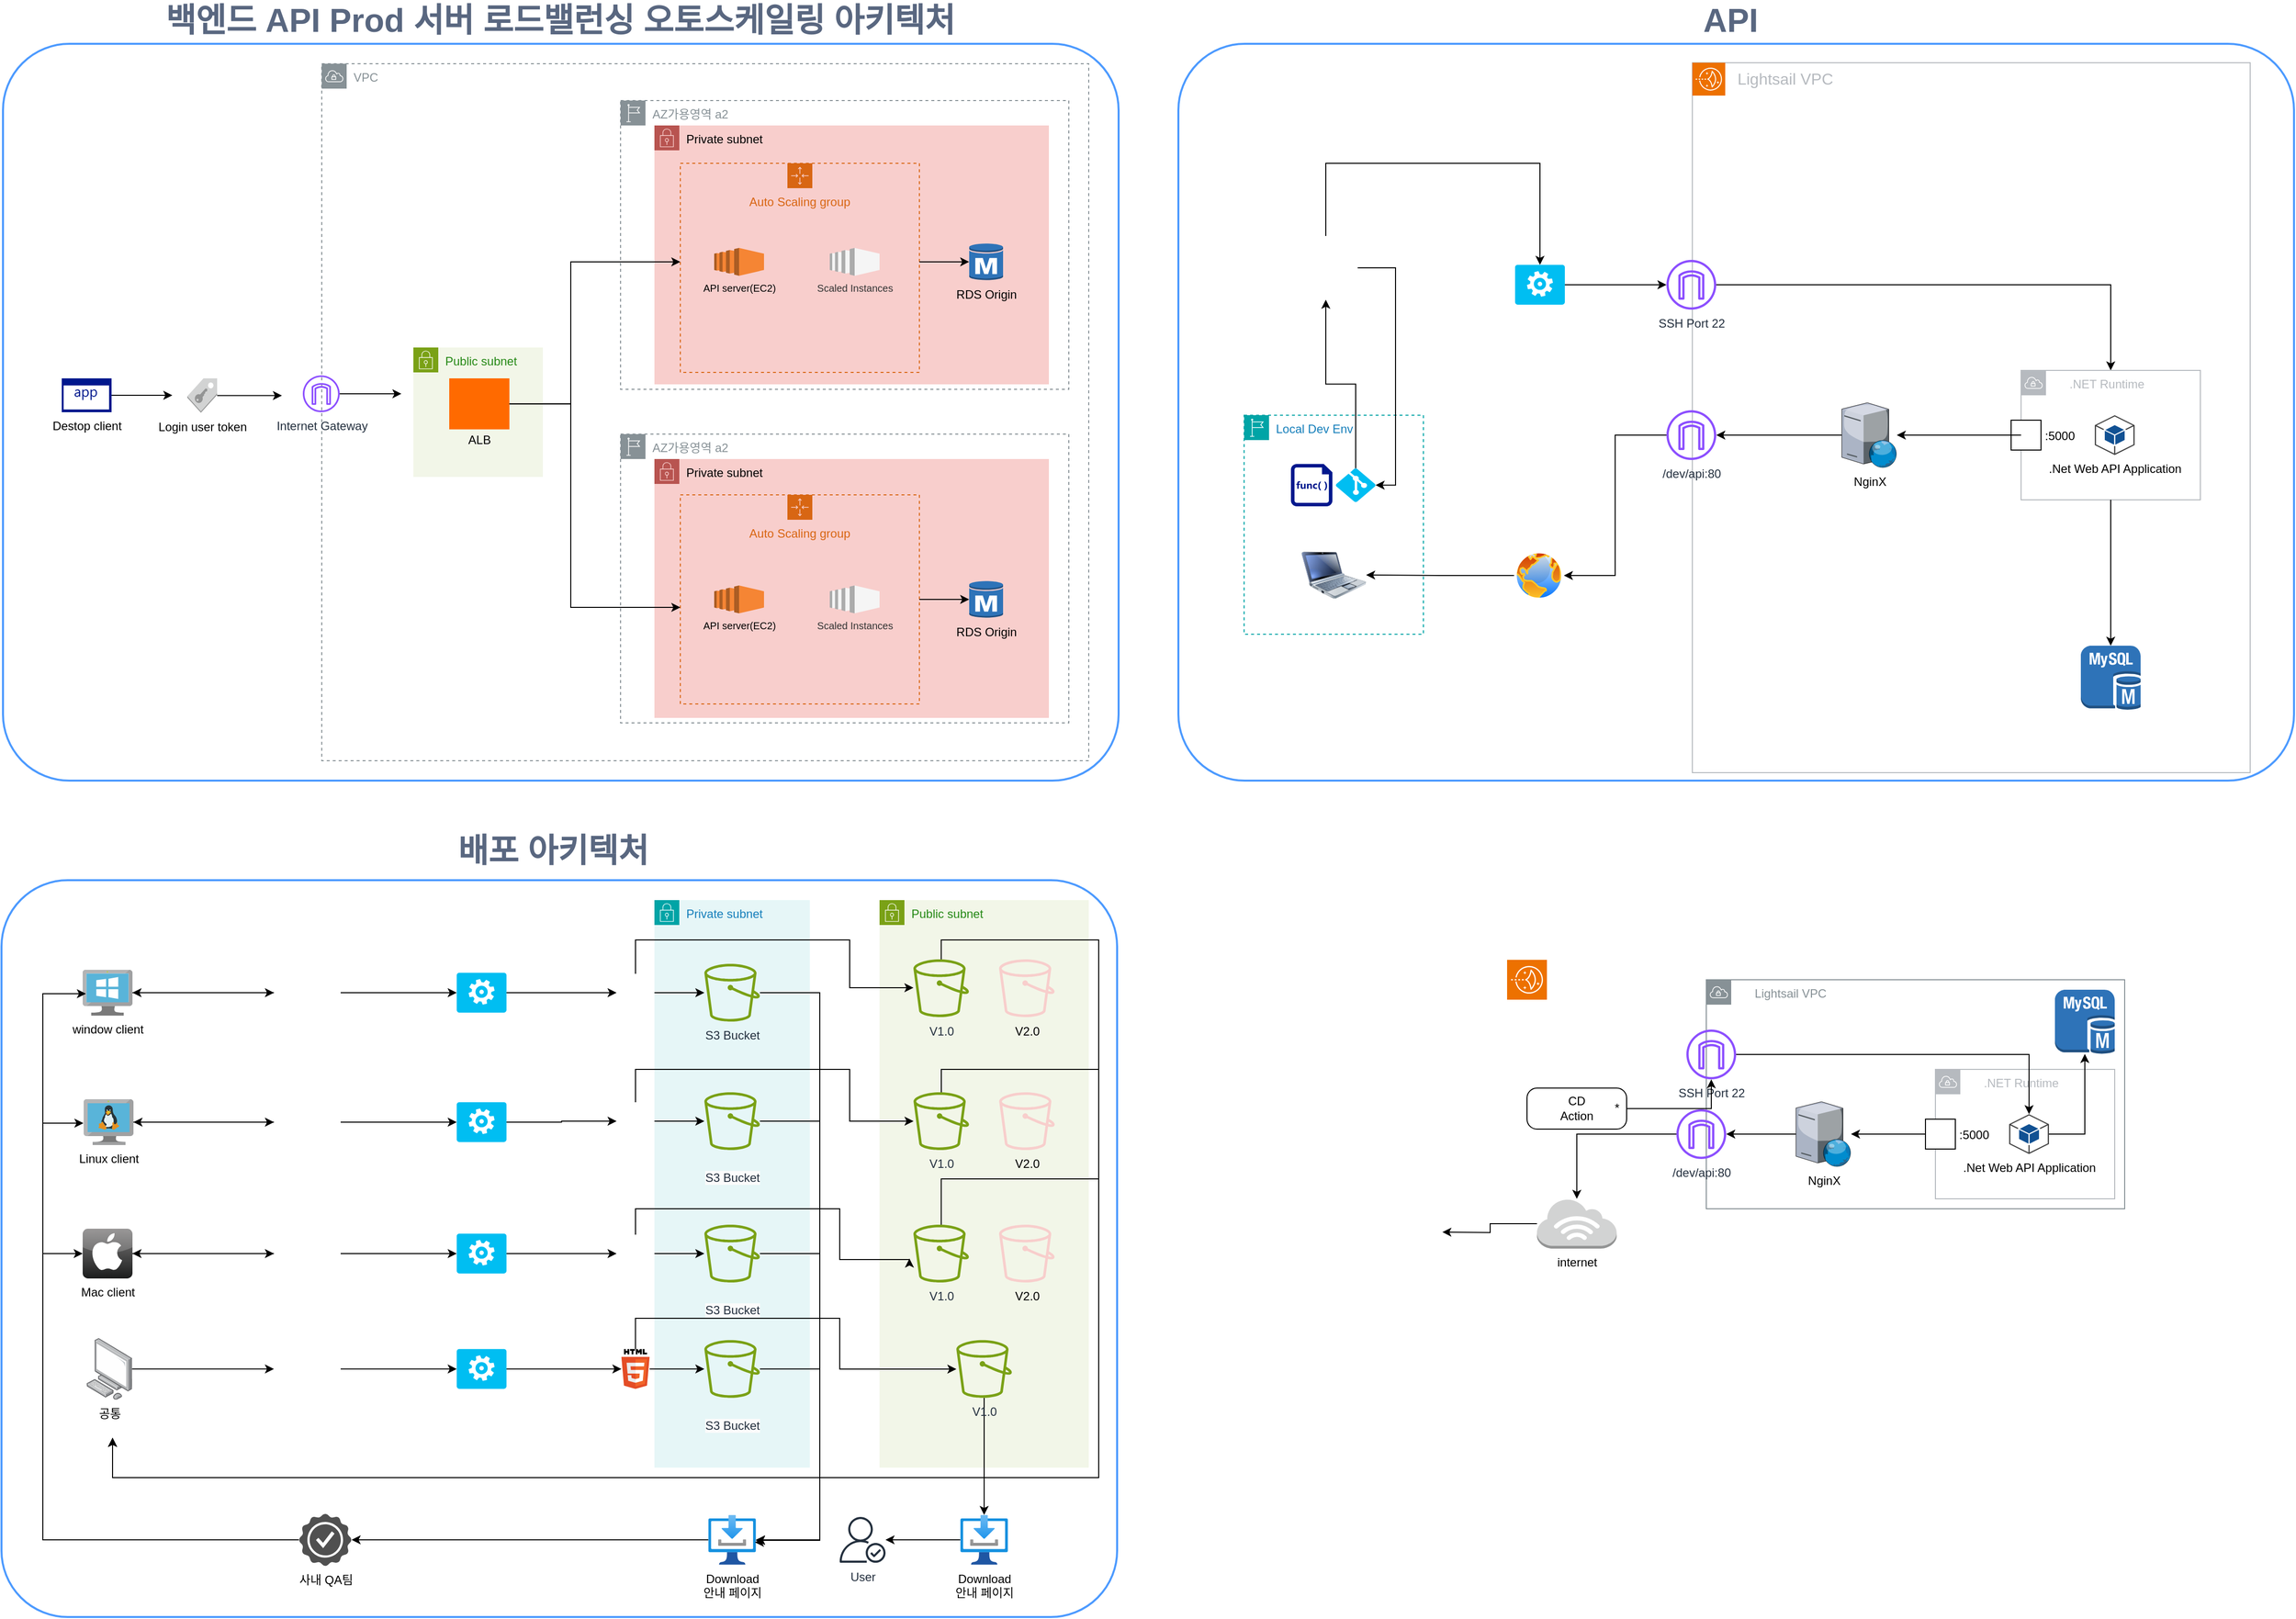 <mxfile version="25.0.3">
  <diagram name="페이지-1" id="1k0-j0dPdx_pitf_sdkS">
    <mxGraphModel dx="1590" dy="968" grid="1" gridSize="10" guides="1" tooltips="1" connect="1" arrows="1" fold="1" page="1" pageScale="1" pageWidth="1169" pageHeight="827" math="0" shadow="0">
      <root>
        <mxCell id="0" />
        <mxCell id="bl2LzJDID7CKvUJ2VzMa-29" style="" parent="0" />
        <mxCell id="xvKqIbw96GqFToLOWjSm-136" value="" style="rounded=1;arcSize=9;align=left;spacingLeft=5;strokeColor=#4C9AFF;html=1;strokeWidth=2;fontSize=12;fillColor=none;movable=0;resizable=0;rotatable=0;deletable=0;editable=0;locked=1;connectable=0;" vertex="1" parent="bl2LzJDID7CKvUJ2VzMa-29">
          <mxGeometry x="1200" y="60" width="1120" height="740" as="geometry" />
        </mxCell>
        <mxCell id="xvKqIbw96GqFToLOWjSm-106" value="&lt;font style=&quot;font-size: 16px;&quot;&gt;&amp;nbsp; &amp;nbsp;Lightsail VPC&lt;/font&gt;" style="sketch=0;outlineConnect=0;gradientColor=none;html=1;whiteSpace=wrap;fontSize=12;fontStyle=0;shape=mxgraph.aws4.group;grIcon=mxgraph.aws4.group_vpc;strokeColor=#B6BABF;fillColor=none;verticalAlign=top;align=left;spacingLeft=30;fontColor=#B6BABF;dashed=0;" vertex="1" parent="bl2LzJDID7CKvUJ2VzMa-29">
          <mxGeometry x="1716" y="79" width="560" height="713" as="geometry" />
        </mxCell>
        <mxCell id="-sPoOlOqM3EWKsqca_SR-43" value="Public subnet" style="points=[[0,0],[0.25,0],[0.5,0],[0.75,0],[1,0],[1,0.25],[1,0.5],[1,0.75],[1,1],[0.75,1],[0.5,1],[0.25,1],[0,1],[0,0.75],[0,0.5],[0,0.25]];outlineConnect=0;gradientColor=none;html=1;whiteSpace=wrap;fontSize=12;fontStyle=0;container=1;pointerEvents=0;collapsible=0;recursiveResize=0;shape=mxgraph.aws4.group;grIcon=mxgraph.aws4.group_security_group;grStroke=0;strokeColor=#7AA116;fillColor=#F2F6E8;verticalAlign=top;align=left;spacingLeft=30;fontColor=#248814;dashed=0;" parent="bl2LzJDID7CKvUJ2VzMa-29" vertex="1">
          <mxGeometry x="900" y="920" width="210" height="570" as="geometry" />
        </mxCell>
        <mxCell id="-sPoOlOqM3EWKsqca_SR-78" style="edgeStyle=orthogonalEdgeStyle;rounded=0;orthogonalLoop=1;jettySize=auto;html=1;" parent="-sPoOlOqM3EWKsqca_SR-43" source="-sPoOlOqM3EWKsqca_SR-50" edge="1">
          <mxGeometry relative="1" as="geometry">
            <mxPoint x="-770" y="540" as="targetPoint" />
            <Array as="points">
              <mxPoint x="62" y="280" />
              <mxPoint x="220" y="280" />
              <mxPoint x="220" y="580" />
              <mxPoint x="-770" y="580" />
            </Array>
          </mxGeometry>
        </mxCell>
        <mxCell id="-sPoOlOqM3EWKsqca_SR-50" value="V1.0" style="sketch=0;outlineConnect=0;fontColor=#232F3E;gradientColor=none;fillColor=#7AA116;strokeColor=none;dashed=0;verticalLabelPosition=bottom;verticalAlign=top;align=center;html=1;fontSize=12;fontStyle=0;aspect=fixed;pointerEvents=1;shape=mxgraph.aws4.bucket;" parent="-sPoOlOqM3EWKsqca_SR-43" vertex="1">
          <mxGeometry x="34" y="326" width="55.77" height="58" as="geometry" />
        </mxCell>
        <mxCell id="-sPoOlOqM3EWKsqca_SR-51" value="V2.0" style="sketch=0;outlineConnect=0;fillColor=#f8cecc;strokeColor=#b85450;dashed=0;verticalLabelPosition=bottom;verticalAlign=top;align=center;html=1;fontSize=12;fontStyle=0;aspect=fixed;pointerEvents=1;shape=mxgraph.aws4.bucket;" parent="-sPoOlOqM3EWKsqca_SR-43" vertex="1">
          <mxGeometry x="120" y="326" width="55.77" height="58" as="geometry" />
        </mxCell>
        <mxCell id="-sPoOlOqM3EWKsqca_SR-30" value="Private subnet&amp;nbsp;" style="points=[[0,0],[0.25,0],[0.5,0],[0.75,0],[1,0],[1,0.25],[1,0.5],[1,0.75],[1,1],[0.75,1],[0.5,1],[0.25,1],[0,1],[0,0.75],[0,0.5],[0,0.25]];outlineConnect=0;gradientColor=none;html=1;whiteSpace=wrap;fontSize=12;fontStyle=0;container=1;pointerEvents=0;collapsible=0;recursiveResize=0;shape=mxgraph.aws4.group;grIcon=mxgraph.aws4.group_security_group;grStroke=0;strokeColor=#00A4A6;fillColor=#E6F6F7;verticalAlign=top;align=left;spacingLeft=30;fontColor=#147EBA;dashed=0;" parent="bl2LzJDID7CKvUJ2VzMa-29" vertex="1">
          <mxGeometry x="674" y="920" width="156" height="570" as="geometry" />
        </mxCell>
        <mxCell id="-sPoOlOqM3EWKsqca_SR-31" value="S3 Bucket" style="sketch=0;outlineConnect=0;fontColor=#232F3E;gradientColor=none;fillColor=#7AA116;strokeColor=none;dashed=0;verticalLabelPosition=bottom;verticalAlign=top;align=center;html=1;fontSize=12;fontStyle=0;aspect=fixed;pointerEvents=1;shape=mxgraph.aws4.bucket;" parent="-sPoOlOqM3EWKsqca_SR-30" vertex="1">
          <mxGeometry x="50.12" y="64" width="55.77" height="58" as="geometry" />
        </mxCell>
        <mxCell id="-sPoOlOqM3EWKsqca_SR-32" value="&#xa;&lt;span style=&quot;color: rgb(35, 47, 62); font-family: Helvetica; font-size: 12px; font-style: normal; font-variant-ligatures: normal; font-variant-caps: normal; font-weight: 400; letter-spacing: normal; orphans: 2; text-align: center; text-indent: 0px; text-transform: none; widows: 2; word-spacing: 0px; -webkit-text-stroke-width: 0px; white-space: nowrap; background-color: rgb(251, 251, 251); text-decoration-thickness: initial; text-decoration-style: initial; text-decoration-color: initial; display: inline !important; float: none;&quot;&gt;S3 Bucket&lt;/span&gt;&#xa;&#xa;" style="sketch=0;outlineConnect=0;fontColor=#232F3E;gradientColor=none;fillColor=#7AA116;strokeColor=none;dashed=0;verticalLabelPosition=bottom;verticalAlign=top;align=center;html=1;fontSize=12;fontStyle=0;aspect=fixed;pointerEvents=1;shape=mxgraph.aws4.bucket;" parent="-sPoOlOqM3EWKsqca_SR-30" vertex="1">
          <mxGeometry x="50.12" y="193" width="55.77" height="58" as="geometry" />
        </mxCell>
        <mxCell id="-sPoOlOqM3EWKsqca_SR-33" value="&#xa;&lt;span style=&quot;color: rgb(35, 47, 62); font-family: Helvetica; font-size: 12px; font-style: normal; font-variant-ligatures: normal; font-variant-caps: normal; font-weight: 400; letter-spacing: normal; orphans: 2; text-align: center; text-indent: 0px; text-transform: none; widows: 2; word-spacing: 0px; -webkit-text-stroke-width: 0px; white-space: nowrap; background-color: rgb(251, 251, 251); text-decoration-thickness: initial; text-decoration-style: initial; text-decoration-color: initial; display: inline !important; float: none;&quot;&gt;S3 Bucket&lt;/span&gt;&#xa;&#xa;" style="sketch=0;outlineConnect=0;fontColor=#232F3E;gradientColor=none;fillColor=#7AA116;strokeColor=none;dashed=0;verticalLabelPosition=bottom;verticalAlign=top;align=center;html=1;fontSize=12;fontStyle=0;aspect=fixed;pointerEvents=1;shape=mxgraph.aws4.bucket;" parent="-sPoOlOqM3EWKsqca_SR-30" vertex="1">
          <mxGeometry x="50.12" y="326" width="55.77" height="58" as="geometry" />
        </mxCell>
        <mxCell id="bl2LzJDID7CKvUJ2VzMa-30" value="" style="rounded=1;arcSize=9;align=left;spacingLeft=5;strokeColor=#4C9AFF;html=1;strokeWidth=2;fontSize=12;fillColor=none;movable=1;resizable=1;rotatable=1;deletable=1;editable=1;locked=0;connectable=1;" parent="bl2LzJDID7CKvUJ2VzMa-29" vertex="1">
          <mxGeometry x="20" y="60" width="1120" height="740" as="geometry" />
        </mxCell>
        <mxCell id="bl2LzJDID7CKvUJ2VzMa-31" value="&lt;font style=&quot;font-size: 33px;&quot;&gt;백엔드 API&amp;nbsp;Prod&amp;nbsp;서버 로드밸런싱 오토스케일링 아키텍처&lt;/font&gt;" style="fillColor=none;strokeColor=none;html=1;fontSize=12;fontStyle=0;align=center;fontColor=#596780;fontStyle=1;fontSize=11" parent="bl2LzJDID7CKvUJ2VzMa-29" vertex="1">
          <mxGeometry x="47" y="26" width="1063" height="20" as="geometry" />
        </mxCell>
        <mxCell id="bl2LzJDID7CKvUJ2VzMa-32" value="AZ가용영역 a2" style="sketch=0;outlineConnect=0;gradientColor=none;html=1;whiteSpace=wrap;fontSize=12;fontStyle=0;shape=mxgraph.aws4.group;grIcon=mxgraph.aws4.group_region;strokeColor=#879196;fillColor=none;verticalAlign=top;align=left;spacingLeft=30;fontColor=#879196;dashed=1;noLabel=0;" parent="bl2LzJDID7CKvUJ2VzMa-29" vertex="1">
          <mxGeometry x="640" y="117" width="450" height="290" as="geometry" />
        </mxCell>
        <mxCell id="bl2LzJDID7CKvUJ2VzMa-33" value="Private subnet" style="points=[[0,0],[0.25,0],[0.5,0],[0.75,0],[1,0],[1,0.25],[1,0.5],[1,0.75],[1,1],[0.75,1],[0.5,1],[0.25,1],[0,1],[0,0.75],[0,0.5],[0,0.25]];outlineConnect=0;html=1;whiteSpace=wrap;fontSize=12;fontStyle=0;container=1;pointerEvents=0;collapsible=0;recursiveResize=0;shape=mxgraph.aws4.group;grIcon=mxgraph.aws4.group_security_group;grStroke=0;strokeColor=#b85450;fillColor=#f8cecc;verticalAlign=top;align=left;spacingLeft=30;dashed=0;" parent="bl2LzJDID7CKvUJ2VzMa-29" vertex="1">
          <mxGeometry x="674" y="142" width="396" height="260" as="geometry" />
        </mxCell>
        <mxCell id="bl2LzJDID7CKvUJ2VzMa-34" value="Auto Scaling group" style="points=[[0,0],[0.25,0],[0.5,0],[0.75,0],[1,0],[1,0.25],[1,0.5],[1,0.75],[1,1],[0.75,1],[0.5,1],[0.25,1],[0,1],[0,0.75],[0,0.5],[0,0.25]];outlineConnect=0;gradientColor=none;html=1;whiteSpace=wrap;fontSize=12;fontStyle=0;container=1;pointerEvents=0;collapsible=0;recursiveResize=0;shape=mxgraph.aws4.groupCenter;grIcon=mxgraph.aws4.group_auto_scaling_group;grStroke=1;strokeColor=#D86613;fillColor=none;verticalAlign=top;align=center;fontColor=#D86613;dashed=1;spacingTop=25;movable=1;resizable=1;rotatable=1;deletable=1;editable=1;locked=0;connectable=1;" parent="bl2LzJDID7CKvUJ2VzMa-29" vertex="1">
          <mxGeometry x="700" y="180" width="240" height="210" as="geometry" />
        </mxCell>
        <mxCell id="bl2LzJDID7CKvUJ2VzMa-35" value="AZ가용영역 a2" style="sketch=0;outlineConnect=0;gradientColor=none;html=1;whiteSpace=wrap;fontSize=12;fontStyle=0;shape=mxgraph.aws4.group;grIcon=mxgraph.aws4.group_region;strokeColor=#879196;fillColor=none;verticalAlign=top;align=left;spacingLeft=30;fontColor=#879196;dashed=1;noLabel=0;" parent="bl2LzJDID7CKvUJ2VzMa-29" vertex="1">
          <mxGeometry x="640" y="452" width="450" height="290" as="geometry" />
        </mxCell>
        <mxCell id="bl2LzJDID7CKvUJ2VzMa-36" value="Private subnet" style="points=[[0,0],[0.25,0],[0.5,0],[0.75,0],[1,0],[1,0.25],[1,0.5],[1,0.75],[1,1],[0.75,1],[0.5,1],[0.25,1],[0,1],[0,0.75],[0,0.5],[0,0.25]];outlineConnect=0;html=1;whiteSpace=wrap;fontSize=12;fontStyle=0;container=1;pointerEvents=0;collapsible=0;recursiveResize=0;shape=mxgraph.aws4.group;grIcon=mxgraph.aws4.group_security_group;grStroke=0;strokeColor=#b85450;fillColor=#f8cecc;verticalAlign=top;align=left;spacingLeft=30;dashed=0;" parent="bl2LzJDID7CKvUJ2VzMa-29" vertex="1">
          <mxGeometry x="674" y="477" width="396" height="260" as="geometry" />
        </mxCell>
        <mxCell id="bl2LzJDID7CKvUJ2VzMa-37" value="Auto Scaling group" style="points=[[0,0],[0.25,0],[0.5,0],[0.75,0],[1,0],[1,0.25],[1,0.5],[1,0.75],[1,1],[0.75,1],[0.5,1],[0.25,1],[0,1],[0,0.75],[0,0.5],[0,0.25]];outlineConnect=0;gradientColor=none;html=1;whiteSpace=wrap;fontSize=12;fontStyle=0;container=1;pointerEvents=0;collapsible=0;recursiveResize=0;shape=mxgraph.aws4.groupCenter;grIcon=mxgraph.aws4.group_auto_scaling_group;grStroke=1;strokeColor=#D86613;fillColor=none;verticalAlign=top;align=center;fontColor=#D86613;dashed=1;spacingTop=25;movable=1;resizable=1;rotatable=1;deletable=1;editable=1;locked=0;connectable=1;" parent="bl2LzJDID7CKvUJ2VzMa-29" vertex="1">
          <mxGeometry x="700" y="513" width="240" height="210" as="geometry" />
        </mxCell>
        <mxCell id="bl2LzJDID7CKvUJ2VzMa-38" value="VPC" style="sketch=0;outlineConnect=0;gradientColor=none;html=1;whiteSpace=wrap;fontSize=12;fontStyle=0;shape=mxgraph.aws4.group;grIcon=mxgraph.aws4.group_vpc;strokeColor=#879196;fillColor=none;verticalAlign=top;align=left;spacingLeft=30;fontColor=#879196;dashed=1;movable=1;resizable=1;rotatable=1;deletable=1;editable=1;locked=0;connectable=1;" parent="bl2LzJDID7CKvUJ2VzMa-29" vertex="1">
          <mxGeometry x="340" y="80" width="770" height="700" as="geometry" />
        </mxCell>
        <mxCell id="bl2LzJDID7CKvUJ2VzMa-39" value="Public subnet" style="points=[[0,0],[0.25,0],[0.5,0],[0.75,0],[1,0],[1,0.25],[1,0.5],[1,0.75],[1,1],[0.75,1],[0.5,1],[0.25,1],[0,1],[0,0.75],[0,0.5],[0,0.25]];outlineConnect=0;gradientColor=none;html=1;whiteSpace=wrap;fontSize=12;fontStyle=0;container=1;pointerEvents=0;collapsible=0;recursiveResize=0;shape=mxgraph.aws4.group;grIcon=mxgraph.aws4.group_security_group;grStroke=0;strokeColor=#7AA116;fillColor=#F2F6E8;verticalAlign=top;align=left;spacingLeft=30;fontColor=#248814;dashed=0;" parent="bl2LzJDID7CKvUJ2VzMa-29" vertex="1">
          <mxGeometry x="432" y="365" width="130" height="130" as="geometry" />
        </mxCell>
        <mxCell id="-sPoOlOqM3EWKsqca_SR-1" value="" style="rounded=1;arcSize=9;align=left;spacingLeft=5;strokeColor=#4C9AFF;html=1;strokeWidth=2;fontSize=12;fillColor=none;movable=0;resizable=0;rotatable=0;deletable=0;editable=0;locked=1;connectable=0;" parent="bl2LzJDID7CKvUJ2VzMa-29" vertex="1">
          <mxGeometry x="18.5" y="900" width="1120" height="740" as="geometry" />
        </mxCell>
        <mxCell id="-sPoOlOqM3EWKsqca_SR-2" value="&lt;span style=&quot;font-size: 33px;&quot;&gt;배포 아키텍처&lt;/span&gt;" style="fillColor=none;strokeColor=none;html=1;fontSize=12;fontStyle=0;align=center;fontColor=#596780;fontStyle=1;fontSize=11" parent="bl2LzJDID7CKvUJ2VzMa-29" vertex="1">
          <mxGeometry x="40" y="860" width="1063" height="20" as="geometry" />
        </mxCell>
        <mxCell id="-sPoOlOqM3EWKsqca_SR-15" style="edgeStyle=orthogonalEdgeStyle;rounded=0;orthogonalLoop=1;jettySize=auto;html=1;" parent="bl2LzJDID7CKvUJ2VzMa-29" source="-sPoOlOqM3EWKsqca_SR-3" target="-sPoOlOqM3EWKsqca_SR-7" edge="1">
          <mxGeometry relative="1" as="geometry" />
        </mxCell>
        <mxCell id="-sPoOlOqM3EWKsqca_SR-3" value="window client" style="image;sketch=0;aspect=fixed;html=1;points=[];align=center;fontSize=12;image=img/lib/mscae/VirtualMachineWindows.svg;" parent="bl2LzJDID7CKvUJ2VzMa-29" vertex="1">
          <mxGeometry x="100" y="990" width="50" height="46" as="geometry" />
        </mxCell>
        <mxCell id="-sPoOlOqM3EWKsqca_SR-18" style="edgeStyle=orthogonalEdgeStyle;rounded=0;orthogonalLoop=1;jettySize=auto;html=1;" parent="bl2LzJDID7CKvUJ2VzMa-29" source="-sPoOlOqM3EWKsqca_SR-4" target="-sPoOlOqM3EWKsqca_SR-8" edge="1">
          <mxGeometry relative="1" as="geometry" />
        </mxCell>
        <mxCell id="-sPoOlOqM3EWKsqca_SR-4" value="Linux client" style="image;sketch=0;aspect=fixed;html=1;points=[];align=center;fontSize=12;image=img/lib/mscae/VM_Linux.svg;" parent="bl2LzJDID7CKvUJ2VzMa-29" vertex="1">
          <mxGeometry x="101" y="1120" width="50" height="46" as="geometry" />
        </mxCell>
        <mxCell id="-sPoOlOqM3EWKsqca_SR-21" style="edgeStyle=orthogonalEdgeStyle;rounded=0;orthogonalLoop=1;jettySize=auto;html=1;" parent="bl2LzJDID7CKvUJ2VzMa-29" source="-sPoOlOqM3EWKsqca_SR-5" target="-sPoOlOqM3EWKsqca_SR-9" edge="1">
          <mxGeometry relative="1" as="geometry" />
        </mxCell>
        <mxCell id="-sPoOlOqM3EWKsqca_SR-5" value="Mac client" style="dashed=0;outlineConnect=0;html=1;align=center;labelPosition=center;verticalLabelPosition=bottom;verticalAlign=top;shape=mxgraph.webicons.apple;fillColor=#807E7E;gradientColor=#1B1C1C" parent="bl2LzJDID7CKvUJ2VzMa-29" vertex="1">
          <mxGeometry x="100" y="1250" width="50" height="50" as="geometry" />
        </mxCell>
        <mxCell id="-sPoOlOqM3EWKsqca_SR-16" style="edgeStyle=orthogonalEdgeStyle;rounded=0;orthogonalLoop=1;jettySize=auto;html=1;" parent="bl2LzJDID7CKvUJ2VzMa-29" source="-sPoOlOqM3EWKsqca_SR-7" edge="1">
          <mxGeometry relative="1" as="geometry">
            <mxPoint x="150" y="1013" as="targetPoint" />
          </mxGeometry>
        </mxCell>
        <mxCell id="-sPoOlOqM3EWKsqca_SR-7" value="" style="shape=image;html=1;verticalAlign=top;verticalLabelPosition=bottom;labelBackgroundColor=#ffffff;imageAspect=0;aspect=fixed;image=https://cdn4.iconfinder.com/data/icons/ionicons/512/icon-social-github-128.png" parent="bl2LzJDID7CKvUJ2VzMa-29" vertex="1">
          <mxGeometry x="292" y="979.5" width="67" height="67" as="geometry" />
        </mxCell>
        <mxCell id="-sPoOlOqM3EWKsqca_SR-20" style="edgeStyle=orthogonalEdgeStyle;rounded=0;orthogonalLoop=1;jettySize=auto;html=1;" parent="bl2LzJDID7CKvUJ2VzMa-29" source="-sPoOlOqM3EWKsqca_SR-8" target="-sPoOlOqM3EWKsqca_SR-4" edge="1">
          <mxGeometry relative="1" as="geometry" />
        </mxCell>
        <mxCell id="-sPoOlOqM3EWKsqca_SR-8" value="" style="shape=image;html=1;verticalAlign=top;verticalLabelPosition=bottom;labelBackgroundColor=#ffffff;imageAspect=0;aspect=fixed;image=https://cdn4.iconfinder.com/data/icons/ionicons/512/icon-social-github-128.png" parent="bl2LzJDID7CKvUJ2VzMa-29" vertex="1">
          <mxGeometry x="292" y="1109.5" width="67" height="67" as="geometry" />
        </mxCell>
        <mxCell id="-sPoOlOqM3EWKsqca_SR-22" style="edgeStyle=orthogonalEdgeStyle;rounded=0;orthogonalLoop=1;jettySize=auto;html=1;" parent="bl2LzJDID7CKvUJ2VzMa-29" source="-sPoOlOqM3EWKsqca_SR-9" target="-sPoOlOqM3EWKsqca_SR-5" edge="1">
          <mxGeometry relative="1" as="geometry" />
        </mxCell>
        <mxCell id="-sPoOlOqM3EWKsqca_SR-9" value="" style="shape=image;html=1;verticalAlign=top;verticalLabelPosition=bottom;labelBackgroundColor=#ffffff;imageAspect=0;aspect=fixed;image=https://cdn4.iconfinder.com/data/icons/ionicons/512/icon-social-github-128.png" parent="bl2LzJDID7CKvUJ2VzMa-29" vertex="1">
          <mxGeometry x="292" y="1241.5" width="67" height="67" as="geometry" />
        </mxCell>
        <mxCell id="-sPoOlOqM3EWKsqca_SR-34" style="edgeStyle=orthogonalEdgeStyle;rounded=0;orthogonalLoop=1;jettySize=auto;html=1;" parent="bl2LzJDID7CKvUJ2VzMa-29" source="-sPoOlOqM3EWKsqca_SR-37" target="-sPoOlOqM3EWKsqca_SR-31" edge="1">
          <mxGeometry relative="1" as="geometry" />
        </mxCell>
        <mxCell id="-sPoOlOqM3EWKsqca_SR-24" value="" style="verticalLabelPosition=bottom;html=1;verticalAlign=top;align=center;strokeColor=none;fillColor=#00BEF2;shape=mxgraph.azure.worker_role;" parent="bl2LzJDID7CKvUJ2VzMa-29" vertex="1">
          <mxGeometry x="475.5" y="993" width="50" height="40" as="geometry" />
        </mxCell>
        <mxCell id="-sPoOlOqM3EWKsqca_SR-25" style="edgeStyle=orthogonalEdgeStyle;rounded=0;orthogonalLoop=1;jettySize=auto;html=1;entryX=0;entryY=0.5;entryDx=0;entryDy=0;entryPerimeter=0;" parent="bl2LzJDID7CKvUJ2VzMa-29" source="-sPoOlOqM3EWKsqca_SR-7" target="-sPoOlOqM3EWKsqca_SR-24" edge="1">
          <mxGeometry relative="1" as="geometry" />
        </mxCell>
        <mxCell id="-sPoOlOqM3EWKsqca_SR-35" style="edgeStyle=orthogonalEdgeStyle;rounded=0;orthogonalLoop=1;jettySize=auto;html=1;" parent="bl2LzJDID7CKvUJ2VzMa-29" source="-sPoOlOqM3EWKsqca_SR-39" target="-sPoOlOqM3EWKsqca_SR-32" edge="1">
          <mxGeometry relative="1" as="geometry" />
        </mxCell>
        <mxCell id="-sPoOlOqM3EWKsqca_SR-26" value="" style="verticalLabelPosition=bottom;html=1;verticalAlign=top;align=center;strokeColor=none;fillColor=#00BEF2;shape=mxgraph.azure.worker_role;" parent="bl2LzJDID7CKvUJ2VzMa-29" vertex="1">
          <mxGeometry x="475.5" y="1123" width="50" height="40" as="geometry" />
        </mxCell>
        <mxCell id="-sPoOlOqM3EWKsqca_SR-36" style="edgeStyle=orthogonalEdgeStyle;rounded=0;orthogonalLoop=1;jettySize=auto;html=1;" parent="bl2LzJDID7CKvUJ2VzMa-29" source="-sPoOlOqM3EWKsqca_SR-41" target="-sPoOlOqM3EWKsqca_SR-33" edge="1">
          <mxGeometry relative="1" as="geometry" />
        </mxCell>
        <mxCell id="-sPoOlOqM3EWKsqca_SR-27" value="" style="verticalLabelPosition=bottom;html=1;verticalAlign=top;align=center;strokeColor=none;fillColor=#00BEF2;shape=mxgraph.azure.worker_role;" parent="bl2LzJDID7CKvUJ2VzMa-29" vertex="1">
          <mxGeometry x="475.5" y="1255" width="50" height="40" as="geometry" />
        </mxCell>
        <mxCell id="-sPoOlOqM3EWKsqca_SR-28" style="edgeStyle=orthogonalEdgeStyle;rounded=0;orthogonalLoop=1;jettySize=auto;html=1;entryX=0;entryY=0.5;entryDx=0;entryDy=0;entryPerimeter=0;" parent="bl2LzJDID7CKvUJ2VzMa-29" source="-sPoOlOqM3EWKsqca_SR-8" target="-sPoOlOqM3EWKsqca_SR-26" edge="1">
          <mxGeometry relative="1" as="geometry" />
        </mxCell>
        <mxCell id="-sPoOlOqM3EWKsqca_SR-29" style="edgeStyle=orthogonalEdgeStyle;rounded=0;orthogonalLoop=1;jettySize=auto;html=1;entryX=0;entryY=0.5;entryDx=0;entryDy=0;entryPerimeter=0;" parent="bl2LzJDID7CKvUJ2VzMa-29" source="-sPoOlOqM3EWKsqca_SR-9" target="-sPoOlOqM3EWKsqca_SR-27" edge="1">
          <mxGeometry relative="1" as="geometry" />
        </mxCell>
        <mxCell id="-sPoOlOqM3EWKsqca_SR-38" value="" style="edgeStyle=orthogonalEdgeStyle;rounded=0;orthogonalLoop=1;jettySize=auto;html=1;" parent="bl2LzJDID7CKvUJ2VzMa-29" source="-sPoOlOqM3EWKsqca_SR-24" target="-sPoOlOqM3EWKsqca_SR-37" edge="1">
          <mxGeometry relative="1" as="geometry">
            <mxPoint x="585" y="1013" as="sourcePoint" />
            <mxPoint x="724" y="1013" as="targetPoint" />
          </mxGeometry>
        </mxCell>
        <mxCell id="-sPoOlOqM3EWKsqca_SR-52" style="edgeStyle=orthogonalEdgeStyle;rounded=0;orthogonalLoop=1;jettySize=auto;html=1;" parent="bl2LzJDID7CKvUJ2VzMa-29" source="-sPoOlOqM3EWKsqca_SR-37" target="-sPoOlOqM3EWKsqca_SR-46" edge="1">
          <mxGeometry relative="1" as="geometry">
            <Array as="points">
              <mxPoint x="655" y="960" />
              <mxPoint x="870" y="960" />
              <mxPoint x="870" y="1008" />
            </Array>
          </mxGeometry>
        </mxCell>
        <mxCell id="-sPoOlOqM3EWKsqca_SR-37" value="" style="shape=image;html=1;verticalAlign=top;verticalLabelPosition=bottom;labelBackgroundColor=#ffffff;imageAspect=0;aspect=fixed;image=https://cdn0.iconfinder.com/data/icons/evericons-24px-vol-1/24/folder-zip-128.png" parent="bl2LzJDID7CKvUJ2VzMa-29" vertex="1">
          <mxGeometry x="636" y="994" width="38" height="38" as="geometry" />
        </mxCell>
        <mxCell id="-sPoOlOqM3EWKsqca_SR-40" value="" style="edgeStyle=orthogonalEdgeStyle;rounded=0;orthogonalLoop=1;jettySize=auto;html=1;" parent="bl2LzJDID7CKvUJ2VzMa-29" source="-sPoOlOqM3EWKsqca_SR-26" target="-sPoOlOqM3EWKsqca_SR-39" edge="1">
          <mxGeometry relative="1" as="geometry">
            <mxPoint x="585" y="1143" as="sourcePoint" />
            <mxPoint x="724" y="1143" as="targetPoint" />
          </mxGeometry>
        </mxCell>
        <mxCell id="-sPoOlOqM3EWKsqca_SR-53" style="edgeStyle=orthogonalEdgeStyle;rounded=0;orthogonalLoop=1;jettySize=auto;html=1;" parent="bl2LzJDID7CKvUJ2VzMa-29" source="-sPoOlOqM3EWKsqca_SR-39" target="-sPoOlOqM3EWKsqca_SR-48" edge="1">
          <mxGeometry relative="1" as="geometry">
            <Array as="points">
              <mxPoint x="655" y="1090" />
              <mxPoint x="870" y="1090" />
              <mxPoint x="870" y="1142" />
            </Array>
          </mxGeometry>
        </mxCell>
        <mxCell id="-sPoOlOqM3EWKsqca_SR-39" value="" style="shape=image;html=1;verticalAlign=top;verticalLabelPosition=bottom;labelBackgroundColor=#ffffff;imageAspect=0;aspect=fixed;image=https://cdn0.iconfinder.com/data/icons/evericons-24px-vol-1/24/folder-zip-128.png" parent="bl2LzJDID7CKvUJ2VzMa-29" vertex="1">
          <mxGeometry x="636" y="1123" width="38" height="38" as="geometry" />
        </mxCell>
        <mxCell id="-sPoOlOqM3EWKsqca_SR-42" value="" style="edgeStyle=orthogonalEdgeStyle;rounded=0;orthogonalLoop=1;jettySize=auto;html=1;" parent="bl2LzJDID7CKvUJ2VzMa-29" source="-sPoOlOqM3EWKsqca_SR-27" target="-sPoOlOqM3EWKsqca_SR-41" edge="1">
          <mxGeometry relative="1" as="geometry">
            <mxPoint x="585" y="1275" as="sourcePoint" />
            <mxPoint x="724" y="1275" as="targetPoint" />
          </mxGeometry>
        </mxCell>
        <mxCell id="-sPoOlOqM3EWKsqca_SR-54" value="" style="edgeStyle=orthogonalEdgeStyle;rounded=0;orthogonalLoop=1;jettySize=auto;html=1;" parent="bl2LzJDID7CKvUJ2VzMa-29" source="-sPoOlOqM3EWKsqca_SR-41" edge="1">
          <mxGeometry relative="1" as="geometry">
            <mxPoint x="930" y="1280" as="targetPoint" />
            <Array as="points">
              <mxPoint x="655" y="1230" />
              <mxPoint x="860" y="1230" />
              <mxPoint x="860" y="1281" />
              <mxPoint x="930" y="1281" />
            </Array>
          </mxGeometry>
        </mxCell>
        <mxCell id="-sPoOlOqM3EWKsqca_SR-41" value="" style="shape=image;html=1;verticalAlign=top;verticalLabelPosition=bottom;labelBackgroundColor=#ffffff;imageAspect=0;aspect=fixed;image=https://cdn0.iconfinder.com/data/icons/evericons-24px-vol-1/24/folder-zip-128.png" parent="bl2LzJDID7CKvUJ2VzMa-29" vertex="1">
          <mxGeometry x="636" y="1256" width="38" height="38" as="geometry" />
        </mxCell>
        <mxCell id="-sPoOlOqM3EWKsqca_SR-76" style="edgeStyle=orthogonalEdgeStyle;rounded=0;orthogonalLoop=1;jettySize=auto;html=1;" parent="bl2LzJDID7CKvUJ2VzMa-29" source="-sPoOlOqM3EWKsqca_SR-46" edge="1">
          <mxGeometry relative="1" as="geometry">
            <mxPoint x="130" y="1460" as="targetPoint" />
            <Array as="points">
              <mxPoint x="962" y="960" />
              <mxPoint x="1120" y="960" />
              <mxPoint x="1120" y="1500" />
              <mxPoint x="130" y="1500" />
            </Array>
          </mxGeometry>
        </mxCell>
        <mxCell id="-sPoOlOqM3EWKsqca_SR-46" value="V1.0" style="sketch=0;outlineConnect=0;fontColor=#232F3E;gradientColor=none;fillColor=#7AA116;strokeColor=none;dashed=0;verticalLabelPosition=bottom;verticalAlign=top;align=center;html=1;fontSize=12;fontStyle=0;aspect=fixed;pointerEvents=1;shape=mxgraph.aws4.bucket;" parent="bl2LzJDID7CKvUJ2VzMa-29" vertex="1">
          <mxGeometry x="934" y="979.5" width="55.77" height="58" as="geometry" />
        </mxCell>
        <mxCell id="-sPoOlOqM3EWKsqca_SR-47" value="V2.0" style="sketch=0;outlineConnect=0;fillColor=#f8cecc;strokeColor=#b85450;dashed=0;verticalLabelPosition=bottom;verticalAlign=top;align=center;html=1;fontSize=12;fontStyle=0;aspect=fixed;pointerEvents=1;shape=mxgraph.aws4.bucket;" parent="bl2LzJDID7CKvUJ2VzMa-29" vertex="1">
          <mxGeometry x="1020" y="979.5" width="55.77" height="58" as="geometry" />
        </mxCell>
        <mxCell id="-sPoOlOqM3EWKsqca_SR-77" style="edgeStyle=orthogonalEdgeStyle;rounded=0;orthogonalLoop=1;jettySize=auto;html=1;" parent="bl2LzJDID7CKvUJ2VzMa-29" source="-sPoOlOqM3EWKsqca_SR-48" edge="1">
          <mxGeometry relative="1" as="geometry">
            <mxPoint x="130" y="1460" as="targetPoint" />
            <Array as="points">
              <mxPoint x="962" y="1090" />
              <mxPoint x="1120" y="1090" />
              <mxPoint x="1120" y="1500" />
              <mxPoint x="130" y="1500" />
            </Array>
          </mxGeometry>
        </mxCell>
        <mxCell id="-sPoOlOqM3EWKsqca_SR-48" value="V1.0" style="sketch=0;outlineConnect=0;fontColor=#232F3E;gradientColor=none;fillColor=#7AA116;strokeColor=none;dashed=0;verticalLabelPosition=bottom;verticalAlign=top;align=center;html=1;fontSize=12;fontStyle=0;aspect=fixed;pointerEvents=1;shape=mxgraph.aws4.bucket;" parent="bl2LzJDID7CKvUJ2VzMa-29" vertex="1">
          <mxGeometry x="934.12" y="1113" width="55.77" height="58" as="geometry" />
        </mxCell>
        <mxCell id="-sPoOlOqM3EWKsqca_SR-49" value="V2.0" style="sketch=0;outlineConnect=0;fillColor=#f8cecc;strokeColor=#b85450;dashed=0;verticalLabelPosition=bottom;verticalAlign=top;align=center;html=1;fontSize=12;fontStyle=0;aspect=fixed;pointerEvents=1;shape=mxgraph.aws4.bucket;" parent="bl2LzJDID7CKvUJ2VzMa-29" vertex="1">
          <mxGeometry x="1020.12" y="1113" width="55.77" height="58" as="geometry" />
        </mxCell>
        <mxCell id="-sPoOlOqM3EWKsqca_SR-65" style="edgeStyle=orthogonalEdgeStyle;rounded=0;orthogonalLoop=1;jettySize=auto;html=1;" parent="bl2LzJDID7CKvUJ2VzMa-29" source="-sPoOlOqM3EWKsqca_SR-59" target="-sPoOlOqM3EWKsqca_SR-63" edge="1">
          <mxGeometry relative="1" as="geometry" />
        </mxCell>
        <mxCell id="-sPoOlOqM3EWKsqca_SR-59" value="공통" style="image;points=[];aspect=fixed;html=1;align=center;shadow=0;dashed=0;image=img/lib/allied_telesis/computer_and_terminals/Personal_Computer.svg;" parent="bl2LzJDID7CKvUJ2VzMa-29" vertex="1">
          <mxGeometry x="104" y="1360" width="45.6" height="61.8" as="geometry" />
        </mxCell>
        <mxCell id="-sPoOlOqM3EWKsqca_SR-63" value="" style="shape=image;html=1;verticalAlign=top;verticalLabelPosition=bottom;labelBackgroundColor=#ffffff;imageAspect=0;aspect=fixed;image=https://cdn4.iconfinder.com/data/icons/ionicons/512/icon-social-github-128.png" parent="bl2LzJDID7CKvUJ2VzMa-29" vertex="1">
          <mxGeometry x="292" y="1357.4" width="67" height="67" as="geometry" />
        </mxCell>
        <mxCell id="-sPoOlOqM3EWKsqca_SR-69" style="edgeStyle=orthogonalEdgeStyle;rounded=0;orthogonalLoop=1;jettySize=auto;html=1;" parent="bl2LzJDID7CKvUJ2VzMa-29" source="-sPoOlOqM3EWKsqca_SR-64" target="-sPoOlOqM3EWKsqca_SR-68" edge="1">
          <mxGeometry relative="1" as="geometry" />
        </mxCell>
        <mxCell id="-sPoOlOqM3EWKsqca_SR-64" value="" style="verticalLabelPosition=bottom;html=1;verticalAlign=top;align=center;strokeColor=none;fillColor=#00BEF2;shape=mxgraph.azure.worker_role;" parent="bl2LzJDID7CKvUJ2VzMa-29" vertex="1">
          <mxGeometry x="475.5" y="1370.9" width="50" height="40" as="geometry" />
        </mxCell>
        <mxCell id="-sPoOlOqM3EWKsqca_SR-66" style="edgeStyle=orthogonalEdgeStyle;rounded=0;orthogonalLoop=1;jettySize=auto;html=1;entryX=0;entryY=0.5;entryDx=0;entryDy=0;entryPerimeter=0;" parent="bl2LzJDID7CKvUJ2VzMa-29" source="-sPoOlOqM3EWKsqca_SR-63" target="-sPoOlOqM3EWKsqca_SR-64" edge="1">
          <mxGeometry relative="1" as="geometry" />
        </mxCell>
        <mxCell id="-sPoOlOqM3EWKsqca_SR-72" style="edgeStyle=orthogonalEdgeStyle;rounded=0;orthogonalLoop=1;jettySize=auto;html=1;" parent="bl2LzJDID7CKvUJ2VzMa-29" source="-sPoOlOqM3EWKsqca_SR-68" target="-sPoOlOqM3EWKsqca_SR-70" edge="1">
          <mxGeometry relative="1" as="geometry" />
        </mxCell>
        <mxCell id="-sPoOlOqM3EWKsqca_SR-73" style="edgeStyle=orthogonalEdgeStyle;rounded=0;orthogonalLoop=1;jettySize=auto;html=1;" parent="bl2LzJDID7CKvUJ2VzMa-29" source="-sPoOlOqM3EWKsqca_SR-68" target="-sPoOlOqM3EWKsqca_SR-71" edge="1">
          <mxGeometry relative="1" as="geometry">
            <Array as="points">
              <mxPoint x="655" y="1340" />
              <mxPoint x="860" y="1340" />
              <mxPoint x="860" y="1391" />
            </Array>
          </mxGeometry>
        </mxCell>
        <mxCell id="-sPoOlOqM3EWKsqca_SR-68" value="" style="dashed=0;outlineConnect=0;html=1;align=center;labelPosition=center;verticalLabelPosition=bottom;verticalAlign=top;shape=mxgraph.weblogos.html5" parent="bl2LzJDID7CKvUJ2VzMa-29" vertex="1">
          <mxGeometry x="640.84" y="1370.9" width="28.32" height="40" as="geometry" />
        </mxCell>
        <mxCell id="-sPoOlOqM3EWKsqca_SR-70" value="&#xa;&lt;span style=&quot;color: rgb(35, 47, 62); font-family: Helvetica; font-size: 12px; font-style: normal; font-variant-ligatures: normal; font-variant-caps: normal; font-weight: 400; letter-spacing: normal; orphans: 2; text-align: center; text-indent: 0px; text-transform: none; widows: 2; word-spacing: 0px; -webkit-text-stroke-width: 0px; white-space: nowrap; background-color: rgb(251, 251, 251); text-decoration-thickness: initial; text-decoration-style: initial; text-decoration-color: initial; display: inline !important; float: none;&quot;&gt;S3 Bucket&lt;/span&gt;&#xa;&#xa;" style="sketch=0;outlineConnect=0;fontColor=#232F3E;gradientColor=none;fillColor=#7AA116;strokeColor=none;dashed=0;verticalLabelPosition=bottom;verticalAlign=top;align=center;html=1;fontSize=12;fontStyle=0;aspect=fixed;pointerEvents=1;shape=mxgraph.aws4.bucket;" parent="bl2LzJDID7CKvUJ2VzMa-29" vertex="1">
          <mxGeometry x="724.12" y="1361.9" width="55.77" height="58" as="geometry" />
        </mxCell>
        <mxCell id="-sPoOlOqM3EWKsqca_SR-83" style="edgeStyle=orthogonalEdgeStyle;rounded=0;orthogonalLoop=1;jettySize=auto;html=1;" parent="bl2LzJDID7CKvUJ2VzMa-29" source="-sPoOlOqM3EWKsqca_SR-71" target="-sPoOlOqM3EWKsqca_SR-85" edge="1">
          <mxGeometry relative="1" as="geometry">
            <mxPoint x="1005.005" y="1530" as="targetPoint" />
          </mxGeometry>
        </mxCell>
        <mxCell id="-sPoOlOqM3EWKsqca_SR-71" value="V1.0" style="sketch=0;outlineConnect=0;fontColor=#232F3E;gradientColor=none;fillColor=#7AA116;strokeColor=none;dashed=0;verticalLabelPosition=bottom;verticalAlign=top;align=center;html=1;fontSize=12;fontStyle=0;aspect=fixed;pointerEvents=1;shape=mxgraph.aws4.bucket;" parent="bl2LzJDID7CKvUJ2VzMa-29" vertex="1">
          <mxGeometry x="977.12" y="1361.9" width="55.77" height="58" as="geometry" />
        </mxCell>
        <mxCell id="-sPoOlOqM3EWKsqca_SR-88" style="edgeStyle=orthogonalEdgeStyle;rounded=0;orthogonalLoop=1;jettySize=auto;html=1;entryX=0.065;entryY=0.522;entryDx=0;entryDy=0;entryPerimeter=0;" parent="bl2LzJDID7CKvUJ2VzMa-29" source="-sPoOlOqM3EWKsqca_SR-79" target="-sPoOlOqM3EWKsqca_SR-3" edge="1">
          <mxGeometry relative="1" as="geometry">
            <mxPoint x="60" y="1020" as="targetPoint" />
            <Array as="points">
              <mxPoint x="60" y="1563" />
              <mxPoint x="60" y="1014" />
            </Array>
          </mxGeometry>
        </mxCell>
        <mxCell id="-sPoOlOqM3EWKsqca_SR-89" style="edgeStyle=orthogonalEdgeStyle;rounded=0;orthogonalLoop=1;jettySize=auto;html=1;" parent="bl2LzJDID7CKvUJ2VzMa-29" source="-sPoOlOqM3EWKsqca_SR-79" target="-sPoOlOqM3EWKsqca_SR-5" edge="1">
          <mxGeometry relative="1" as="geometry">
            <mxPoint x="100" y="1560" as="targetPoint" />
            <Array as="points">
              <mxPoint x="60" y="1563" />
              <mxPoint x="60" y="1275" />
            </Array>
          </mxGeometry>
        </mxCell>
        <mxCell id="-sPoOlOqM3EWKsqca_SR-79" value="사내 QA팀" style="sketch=0;pointerEvents=1;shadow=0;dashed=0;html=1;strokeColor=none;fillColor=#505050;labelPosition=center;verticalLabelPosition=bottom;verticalAlign=top;outlineConnect=0;align=center;shape=mxgraph.office.concepts.best_practices;" parent="bl2LzJDID7CKvUJ2VzMa-29" vertex="1">
          <mxGeometry x="317" y="1536" width="53" height="53" as="geometry" />
        </mxCell>
        <mxCell id="-sPoOlOqM3EWKsqca_SR-84" style="edgeStyle=orthogonalEdgeStyle;rounded=0;orthogonalLoop=1;jettySize=auto;html=1;" parent="bl2LzJDID7CKvUJ2VzMa-29" source="-sPoOlOqM3EWKsqca_SR-80" target="-sPoOlOqM3EWKsqca_SR-79" edge="1">
          <mxGeometry relative="1" as="geometry" />
        </mxCell>
        <mxCell id="-sPoOlOqM3EWKsqca_SR-80" value="Download&lt;div&gt;안내 페이지&lt;/div&gt;" style="image;aspect=fixed;html=1;points=[];align=center;fontSize=12;image=img/lib/azure2/general/Download.svg;" parent="bl2LzJDID7CKvUJ2VzMa-29" vertex="1">
          <mxGeometry x="728.12" y="1537.5" width="47.76" height="50" as="geometry" />
        </mxCell>
        <mxCell id="-sPoOlOqM3EWKsqca_SR-87" style="edgeStyle=orthogonalEdgeStyle;rounded=0;orthogonalLoop=1;jettySize=auto;html=1;" parent="bl2LzJDID7CKvUJ2VzMa-29" source="-sPoOlOqM3EWKsqca_SR-85" target="-sPoOlOqM3EWKsqca_SR-86" edge="1">
          <mxGeometry relative="1" as="geometry" />
        </mxCell>
        <mxCell id="-sPoOlOqM3EWKsqca_SR-85" value="Download&lt;div&gt;안내 페이지&lt;/div&gt;" style="image;aspect=fixed;html=1;points=[];align=center;fontSize=12;image=img/lib/azure2/general/Download.svg;" parent="bl2LzJDID7CKvUJ2VzMa-29" vertex="1">
          <mxGeometry x="981.12" y="1537.5" width="47.76" height="50" as="geometry" />
        </mxCell>
        <mxCell id="-sPoOlOqM3EWKsqca_SR-86" value="User" style="sketch=0;outlineConnect=0;fontColor=#232F3E;gradientColor=none;fillColor=#232F3D;strokeColor=none;dashed=0;verticalLabelPosition=bottom;verticalAlign=top;align=center;html=1;fontSize=12;fontStyle=0;aspect=fixed;pointerEvents=1;shape=mxgraph.aws4.authenticated_user;" parent="bl2LzJDID7CKvUJ2VzMa-29" vertex="1">
          <mxGeometry x="860" y="1539.5" width="46" height="46" as="geometry" />
        </mxCell>
        <mxCell id="-sPoOlOqM3EWKsqca_SR-90" style="edgeStyle=orthogonalEdgeStyle;rounded=0;orthogonalLoop=1;jettySize=auto;html=1;entryX=-0.005;entryY=0.522;entryDx=0;entryDy=0;entryPerimeter=0;" parent="bl2LzJDID7CKvUJ2VzMa-29" source="-sPoOlOqM3EWKsqca_SR-79" target="-sPoOlOqM3EWKsqca_SR-4" edge="1">
          <mxGeometry relative="1" as="geometry">
            <Array as="points">
              <mxPoint x="60" y="1563" />
              <mxPoint x="60" y="1144" />
            </Array>
          </mxGeometry>
        </mxCell>
        <mxCell id="nH6d2iywIJP5YFcQxb8M-0" style="edgeStyle=orthogonalEdgeStyle;rounded=0;orthogonalLoop=1;jettySize=auto;html=1;" parent="bl2LzJDID7CKvUJ2VzMa-29" source="-sPoOlOqM3EWKsqca_SR-31" target="-sPoOlOqM3EWKsqca_SR-80" edge="1">
          <mxGeometry relative="1" as="geometry">
            <Array as="points">
              <mxPoint x="840" y="1013" />
              <mxPoint x="840" y="1562.5" />
            </Array>
          </mxGeometry>
        </mxCell>
        <mxCell id="nH6d2iywIJP5YFcQxb8M-2" style="edgeStyle=orthogonalEdgeStyle;rounded=0;orthogonalLoop=1;jettySize=auto;html=1;" parent="bl2LzJDID7CKvUJ2VzMa-29" source="-sPoOlOqM3EWKsqca_SR-32" target="-sPoOlOqM3EWKsqca_SR-80" edge="1">
          <mxGeometry relative="1" as="geometry">
            <Array as="points">
              <mxPoint x="840" y="1142" />
              <mxPoint x="840" y="1563" />
            </Array>
          </mxGeometry>
        </mxCell>
        <mxCell id="nH6d2iywIJP5YFcQxb8M-3" style="edgeStyle=orthogonalEdgeStyle;rounded=0;orthogonalLoop=1;jettySize=auto;html=1;" parent="bl2LzJDID7CKvUJ2VzMa-29" source="-sPoOlOqM3EWKsqca_SR-33" target="-sPoOlOqM3EWKsqca_SR-80" edge="1">
          <mxGeometry relative="1" as="geometry">
            <Array as="points">
              <mxPoint x="840" y="1275" />
              <mxPoint x="840" y="1563" />
            </Array>
          </mxGeometry>
        </mxCell>
        <mxCell id="nH6d2iywIJP5YFcQxb8M-4" style="edgeStyle=orthogonalEdgeStyle;rounded=0;orthogonalLoop=1;jettySize=auto;html=1;entryX=0.979;entryY=0.55;entryDx=0;entryDy=0;entryPerimeter=0;" parent="bl2LzJDID7CKvUJ2VzMa-29" source="-sPoOlOqM3EWKsqca_SR-70" target="-sPoOlOqM3EWKsqca_SR-80" edge="1">
          <mxGeometry relative="1" as="geometry">
            <Array as="points">
              <mxPoint x="840" y="1391" />
              <mxPoint x="840" y="1563" />
              <mxPoint x="780" y="1563" />
              <mxPoint x="780" y="1565" />
            </Array>
          </mxGeometry>
        </mxCell>
        <mxCell id="xvKqIbw96GqFToLOWjSm-29" value="" style="group;movable=1;resizable=1;rotatable=1;deletable=1;editable=1;locked=0;connectable=1;" vertex="1" connectable="0" parent="bl2LzJDID7CKvUJ2VzMa-29">
          <mxGeometry x="1730" y="1000" width="420" height="230" as="geometry" />
        </mxCell>
        <mxCell id="xvKqIbw96GqFToLOWjSm-30" value="&amp;nbsp; &amp;nbsp; &amp;nbsp;Lightsail VPC" style="sketch=0;outlineConnect=0;gradientColor=none;html=1;whiteSpace=wrap;fontSize=12;fontStyle=0;shape=mxgraph.aws4.group;grIcon=mxgraph.aws4.group_vpc;strokeColor=#879196;fillColor=none;verticalAlign=top;align=left;spacingLeft=30;fontColor=#879196;dashed=0;movable=0;resizable=0;rotatable=0;deletable=0;editable=0;locked=1;connectable=0;" vertex="1" parent="xvKqIbw96GqFToLOWjSm-29">
          <mxGeometry width="420" height="230" as="geometry" />
        </mxCell>
        <mxCell id="xvKqIbw96GqFToLOWjSm-32" value="/dev/api:80" style="sketch=0;outlineConnect=0;fontColor=#232F3E;gradientColor=none;fillColor=#8C4FFF;strokeColor=none;dashed=0;verticalLabelPosition=bottom;verticalAlign=top;align=center;html=1;fontSize=12;fontStyle=0;aspect=fixed;pointerEvents=1;shape=mxgraph.aws4.internet_gateway;" vertex="1" parent="xvKqIbw96GqFToLOWjSm-29">
          <mxGeometry x="-30" y="130" width="50" height="50" as="geometry" />
        </mxCell>
        <mxCell id="xvKqIbw96GqFToLOWjSm-33" value="NginX" style="verticalLabelPosition=bottom;sketch=0;aspect=fixed;html=1;verticalAlign=top;strokeColor=none;align=center;outlineConnect=0;shape=mxgraph.citrix.web_server;" vertex="1" parent="xvKqIbw96GqFToLOWjSm-29">
          <mxGeometry x="90" y="122.5" width="55.25" height="65" as="geometry" />
        </mxCell>
        <mxCell id="xvKqIbw96GqFToLOWjSm-34" style="edgeStyle=orthogonalEdgeStyle;rounded=0;orthogonalLoop=1;jettySize=auto;html=1;" edge="1" parent="xvKqIbw96GqFToLOWjSm-29" source="xvKqIbw96GqFToLOWjSm-33" target="xvKqIbw96GqFToLOWjSm-32">
          <mxGeometry relative="1" as="geometry" />
        </mxCell>
        <mxCell id="xvKqIbw96GqFToLOWjSm-35" value="" style="group" vertex="1" connectable="0" parent="xvKqIbw96GqFToLOWjSm-29">
          <mxGeometry x="220" y="90" width="190" height="130" as="geometry" />
        </mxCell>
        <mxCell id="xvKqIbw96GqFToLOWjSm-36" value="&amp;nbsp; &amp;nbsp; &amp;nbsp;.NET Runtime" style="sketch=0;outlineConnect=0;gradientColor=none;html=1;whiteSpace=wrap;fontSize=12;fontStyle=0;shape=mxgraph.aws4.group;grIcon=mxgraph.aws4.group_vpc;strokeColor=#B6BABF;fillColor=none;verticalAlign=top;align=left;spacingLeft=30;fontColor=#B6BABF;dashed=0;" vertex="1" parent="xvKqIbw96GqFToLOWjSm-35">
          <mxGeometry x="10" width="180" height="130" as="geometry" />
        </mxCell>
        <mxCell id="xvKqIbw96GqFToLOWjSm-37" value=".Net Web API Application" style="outlineConnect=0;dashed=0;verticalLabelPosition=bottom;verticalAlign=top;align=center;html=1;shape=mxgraph.aws3.android;fillColor=#115193;gradientColor=none;" vertex="1" parent="xvKqIbw96GqFToLOWjSm-35">
          <mxGeometry x="84" y="45" width="40" height="40" as="geometry" />
        </mxCell>
        <mxCell id="xvKqIbw96GqFToLOWjSm-38" value=":5000" style="fontStyle=0;labelPosition=right;verticalLabelPosition=middle;align=left;verticalAlign=middle;spacingLeft=2;" vertex="1" parent="xvKqIbw96GqFToLOWjSm-35">
          <mxGeometry y="50" width="30" height="30" as="geometry" />
        </mxCell>
        <mxCell id="xvKqIbw96GqFToLOWjSm-39" value="" style="outlineConnect=0;dashed=0;verticalLabelPosition=bottom;verticalAlign=top;align=center;html=1;shape=mxgraph.aws3.mysql_db_instance;fillColor=#2E73B8;gradientColor=none;" vertex="1" parent="xvKqIbw96GqFToLOWjSm-29">
          <mxGeometry x="350" y="10" width="60" height="64.5" as="geometry" />
        </mxCell>
        <mxCell id="xvKqIbw96GqFToLOWjSm-40" style="edgeStyle=orthogonalEdgeStyle;rounded=0;orthogonalLoop=1;jettySize=auto;html=1;" edge="1" parent="xvKqIbw96GqFToLOWjSm-29" source="xvKqIbw96GqFToLOWjSm-37" target="xvKqIbw96GqFToLOWjSm-39">
          <mxGeometry relative="1" as="geometry" />
        </mxCell>
        <mxCell id="xvKqIbw96GqFToLOWjSm-41" style="edgeStyle=orthogonalEdgeStyle;rounded=0;orthogonalLoop=1;jettySize=auto;html=1;" edge="1" parent="xvKqIbw96GqFToLOWjSm-29" source="xvKqIbw96GqFToLOWjSm-38" target="xvKqIbw96GqFToLOWjSm-33">
          <mxGeometry relative="1" as="geometry" />
        </mxCell>
        <mxCell id="xvKqIbw96GqFToLOWjSm-42" style="edgeStyle=orthogonalEdgeStyle;rounded=0;orthogonalLoop=1;jettySize=auto;html=1;" edge="1" parent="xvKqIbw96GqFToLOWjSm-29" source="xvKqIbw96GqFToLOWjSm-43" target="xvKqIbw96GqFToLOWjSm-37">
          <mxGeometry relative="1" as="geometry" />
        </mxCell>
        <mxCell id="xvKqIbw96GqFToLOWjSm-43" value="SSH Port 22" style="sketch=0;outlineConnect=0;fontColor=#232F3E;gradientColor=none;fillColor=#8C4FFF;strokeColor=none;dashed=0;verticalLabelPosition=bottom;verticalAlign=top;align=center;html=1;fontSize=12;fontStyle=0;aspect=fixed;pointerEvents=1;shape=mxgraph.aws4.internet_gateway;" vertex="1" parent="xvKqIbw96GqFToLOWjSm-29">
          <mxGeometry x="-20" y="50" width="50" height="50" as="geometry" />
        </mxCell>
        <mxCell id="xvKqIbw96GqFToLOWjSm-46" style="edgeStyle=orthogonalEdgeStyle;rounded=0;orthogonalLoop=1;jettySize=auto;html=1;" edge="1" parent="bl2LzJDID7CKvUJ2VzMa-29" source="xvKqIbw96GqFToLOWjSm-47">
          <mxGeometry relative="1" as="geometry">
            <mxPoint x="1465" y="1253.429" as="targetPoint" />
          </mxGeometry>
        </mxCell>
        <mxCell id="xvKqIbw96GqFToLOWjSm-47" value="internet" style="outlineConnect=0;dashed=0;verticalLabelPosition=bottom;verticalAlign=top;align=center;html=1;shape=mxgraph.aws3.internet_3;fillColor=#D2D3D3;gradientColor=none;" vertex="1" parent="bl2LzJDID7CKvUJ2VzMa-29">
          <mxGeometry x="1560" y="1220" width="80" height="50" as="geometry" />
        </mxCell>
        <mxCell id="xvKqIbw96GqFToLOWjSm-48" style="edgeStyle=orthogonalEdgeStyle;rounded=0;orthogonalLoop=1;jettySize=auto;html=1;" edge="1" parent="bl2LzJDID7CKvUJ2VzMa-29" source="xvKqIbw96GqFToLOWjSm-32" target="xvKqIbw96GqFToLOWjSm-47">
          <mxGeometry relative="1" as="geometry" />
        </mxCell>
        <mxCell id="xvKqIbw96GqFToLOWjSm-49" value="Local Dev Env" style="points=[[0,0],[0.25,0],[0.5,0],[0.75,0],[1,0],[1,0.25],[1,0.5],[1,0.75],[1,1],[0.75,1],[0.5,1],[0.25,1],[0,1],[0,0.75],[0,0.5],[0,0.25]];outlineConnect=0;gradientColor=none;html=1;whiteSpace=wrap;fontSize=12;fontStyle=0;container=1;pointerEvents=0;collapsible=0;recursiveResize=0;shape=mxgraph.aws4.group;grIcon=mxgraph.aws4.group_region;strokeColor=#00A4A6;fillColor=none;verticalAlign=top;align=left;spacingLeft=30;fontColor=#147EBA;dashed=1;" vertex="1" parent="bl2LzJDID7CKvUJ2VzMa-29">
          <mxGeometry x="1266" y="433" width="180" height="220" as="geometry" />
        </mxCell>
        <mxCell id="xvKqIbw96GqFToLOWjSm-50" value="" style="sketch=0;aspect=fixed;pointerEvents=1;shadow=0;dashed=0;html=1;strokeColor=none;labelPosition=center;verticalLabelPosition=bottom;verticalAlign=top;align=center;fillColor=#00188D;shape=mxgraph.mscae.enterprise.code_file" vertex="1" parent="xvKqIbw96GqFToLOWjSm-49">
          <mxGeometry x="47" y="49" width="41.65" height="42.5" as="geometry" />
        </mxCell>
        <mxCell id="xvKqIbw96GqFToLOWjSm-51" value="" style="verticalLabelPosition=bottom;html=1;verticalAlign=top;align=center;strokeColor=none;fillColor=#00BEF2;shape=mxgraph.azure.git_repository;" vertex="1" parent="xvKqIbw96GqFToLOWjSm-49">
          <mxGeometry x="92" y="53.37" width="40" height="33.75" as="geometry" />
        </mxCell>
        <mxCell id="xvKqIbw96GqFToLOWjSm-63" value="" style="image;html=1;image=img/lib/clip_art/computers/Netbook_128x128.png" vertex="1" parent="xvKqIbw96GqFToLOWjSm-49">
          <mxGeometry x="57.5" y="127" width="65" height="67" as="geometry" />
        </mxCell>
        <mxCell id="xvKqIbw96GqFToLOWjSm-53" value="CD&lt;br&gt;Action" style="html=1;dashed=0;rounded=1;absoluteArcSize=1;arcSize=20;verticalAlign=middle;align=center;whiteSpace=wrap;" vertex="1" parent="bl2LzJDID7CKvUJ2VzMa-29">
          <mxGeometry x="1550" y="1108.75" width="100" height="41.25" as="geometry" />
        </mxCell>
        <mxCell id="xvKqIbw96GqFToLOWjSm-54" value="*" style="text;resizeWidth=0;resizeHeight=0;points=[];part=1;verticalAlign=middle;align=center;html=1;" vertex="1" parent="xvKqIbw96GqFToLOWjSm-53">
          <mxGeometry x="1" y="0.5" width="20" height="20" relative="1" as="geometry">
            <mxPoint x="-20" y="-10" as="offset" />
          </mxGeometry>
        </mxCell>
        <mxCell id="xvKqIbw96GqFToLOWjSm-56" style="edgeStyle=orthogonalEdgeStyle;rounded=0;orthogonalLoop=1;jettySize=auto;html=1;" edge="1" parent="bl2LzJDID7CKvUJ2VzMa-29" source="xvKqIbw96GqFToLOWjSm-54" target="xvKqIbw96GqFToLOWjSm-43">
          <mxGeometry relative="1" as="geometry" />
        </mxCell>
        <mxCell id="xvKqIbw96GqFToLOWjSm-57" value="" style="shape=image;html=1;verticalAlign=top;verticalLabelPosition=bottom;labelBackgroundColor=#ffffff;imageAspect=0;aspect=fixed;image=https://cdn1.iconfinder.com/data/icons/picons-social/57/github-128.png" vertex="1" parent="bl2LzJDID7CKvUJ2VzMa-29">
          <mxGeometry x="1316" y="253" width="64" height="64" as="geometry" />
        </mxCell>
        <mxCell id="xvKqIbw96GqFToLOWjSm-64" style="edgeStyle=orthogonalEdgeStyle;rounded=0;orthogonalLoop=1;jettySize=auto;html=1;entryX=0.5;entryY=1;entryDx=0;entryDy=0;" edge="1" parent="bl2LzJDID7CKvUJ2VzMa-29" source="xvKqIbw96GqFToLOWjSm-51" target="xvKqIbw96GqFToLOWjSm-57">
          <mxGeometry relative="1" as="geometry" />
        </mxCell>
        <mxCell id="xvKqIbw96GqFToLOWjSm-65" style="edgeStyle=orthogonalEdgeStyle;rounded=0;orthogonalLoop=1;jettySize=auto;html=1;entryX=1;entryY=0.5;entryDx=0;entryDy=0;entryPerimeter=0;" edge="1" parent="bl2LzJDID7CKvUJ2VzMa-29" source="xvKqIbw96GqFToLOWjSm-57" target="xvKqIbw96GqFToLOWjSm-51">
          <mxGeometry relative="1" as="geometry">
            <Array as="points">
              <mxPoint x="1418" y="285" />
              <mxPoint x="1418" y="503" />
            </Array>
          </mxGeometry>
        </mxCell>
        <mxCell id="xvKqIbw96GqFToLOWjSm-109" style="edgeStyle=orthogonalEdgeStyle;rounded=0;orthogonalLoop=1;jettySize=auto;html=1;" edge="1" parent="bl2LzJDID7CKvUJ2VzMa-29" source="xvKqIbw96GqFToLOWjSm-66" target="xvKqIbw96GqFToLOWjSm-107">
          <mxGeometry relative="1" as="geometry" />
        </mxCell>
        <mxCell id="xvKqIbw96GqFToLOWjSm-66" value="" style="verticalLabelPosition=bottom;html=1;verticalAlign=top;align=center;strokeColor=none;fillColor=#00BEF2;shape=mxgraph.azure.worker_role;" vertex="1" parent="bl2LzJDID7CKvUJ2VzMa-29">
          <mxGeometry x="1538" y="282" width="50" height="40" as="geometry" />
        </mxCell>
        <mxCell id="xvKqIbw96GqFToLOWjSm-70" style="edgeStyle=orthogonalEdgeStyle;rounded=0;orthogonalLoop=1;jettySize=auto;html=1;entryX=1;entryY=0.5;entryDx=0;entryDy=0;" edge="1" parent="bl2LzJDID7CKvUJ2VzMa-29" source="xvKqIbw96GqFToLOWjSm-69" target="xvKqIbw96GqFToLOWjSm-63">
          <mxGeometry relative="1" as="geometry" />
        </mxCell>
        <mxCell id="xvKqIbw96GqFToLOWjSm-69" value="" style="image;aspect=fixed;perimeter=ellipsePerimeter;html=1;align=center;shadow=0;dashed=0;spacingTop=3;image=img/lib/active_directory/internet_globe.svg;" vertex="1" parent="bl2LzJDID7CKvUJ2VzMa-29">
          <mxGeometry x="1537" y="569" width="50" height="50" as="geometry" />
        </mxCell>
        <mxCell id="xvKqIbw96GqFToLOWjSm-87" value="" style="sketch=0;points=[[0,0,0],[0.25,0,0],[0.5,0,0],[0.75,0,0],[1,0,0],[0,1,0],[0.25,1,0],[0.5,1,0],[0.75,1,0],[1,1,0],[0,0.25,0],[0,0.5,0],[0,0.75,0],[1,0.25,0],[1,0.5,0],[1,0.75,0]];outlineConnect=0;fontColor=#232F3E;fillColor=#ED7100;strokeColor=#ffffff;dashed=0;verticalLabelPosition=bottom;verticalAlign=top;align=center;html=1;fontSize=12;fontStyle=0;aspect=fixed;shape=mxgraph.aws4.resourceIcon;resIcon=mxgraph.aws4.lightsail;" vertex="1" parent="bl2LzJDID7CKvUJ2VzMa-29">
          <mxGeometry x="1716" y="79" width="33" height="33" as="geometry" />
        </mxCell>
        <mxCell id="xvKqIbw96GqFToLOWjSm-31" value="" style="sketch=0;points=[[0,0,0],[0.25,0,0],[0.5,0,0],[0.75,0,0],[1,0,0],[0,1,0],[0.25,1,0],[0.5,1,0],[0.75,1,0],[1,1,0],[0,0.25,0],[0,0.5,0],[0,0.75,0],[1,0.25,0],[1,0.5,0],[1,0.75,0]];outlineConnect=0;fontColor=#232F3E;fillColor=#ED7100;strokeColor=#ffffff;dashed=0;verticalLabelPosition=bottom;verticalAlign=top;align=center;html=1;fontSize=12;fontStyle=0;aspect=fixed;shape=mxgraph.aws4.resourceIcon;resIcon=mxgraph.aws4.lightsail;" vertex="1" parent="bl2LzJDID7CKvUJ2VzMa-29">
          <mxGeometry x="1530" y="980" width="40" height="40" as="geometry" />
        </mxCell>
        <mxCell id="xvKqIbw96GqFToLOWjSm-134" style="edgeStyle=orthogonalEdgeStyle;rounded=0;orthogonalLoop=1;jettySize=auto;html=1;" edge="1" parent="bl2LzJDID7CKvUJ2VzMa-29" source="xvKqIbw96GqFToLOWjSm-107" target="xvKqIbw96GqFToLOWjSm-115">
          <mxGeometry relative="1" as="geometry" />
        </mxCell>
        <mxCell id="xvKqIbw96GqFToLOWjSm-107" value="SSH Port 22" style="sketch=0;outlineConnect=0;fontColor=#232F3E;gradientColor=none;fillColor=#8C4FFF;strokeColor=none;dashed=0;verticalLabelPosition=bottom;verticalAlign=top;align=center;html=1;fontSize=12;fontStyle=0;aspect=fixed;pointerEvents=1;shape=mxgraph.aws4.internet_gateway;" vertex="1" parent="bl2LzJDID7CKvUJ2VzMa-29">
          <mxGeometry x="1690" y="277" width="50" height="50" as="geometry" />
        </mxCell>
        <mxCell id="xvKqIbw96GqFToLOWjSm-110" value="/dev/api:80" style="sketch=0;outlineConnect=0;fontColor=#232F3E;gradientColor=none;fillColor=#8C4FFF;strokeColor=none;dashed=0;verticalLabelPosition=bottom;verticalAlign=top;align=center;html=1;fontSize=12;fontStyle=0;aspect=fixed;pointerEvents=1;shape=mxgraph.aws4.internet_gateway;" vertex="1" parent="bl2LzJDID7CKvUJ2VzMa-29">
          <mxGeometry x="1690" y="428" width="50" height="50" as="geometry" />
        </mxCell>
        <mxCell id="xvKqIbw96GqFToLOWjSm-111" style="edgeStyle=orthogonalEdgeStyle;rounded=0;orthogonalLoop=1;jettySize=auto;html=1;entryX=1;entryY=0.5;entryDx=0;entryDy=0;" edge="1" parent="bl2LzJDID7CKvUJ2VzMa-29" source="xvKqIbw96GqFToLOWjSm-110" target="xvKqIbw96GqFToLOWjSm-69">
          <mxGeometry relative="1" as="geometry">
            <mxPoint x="1630" y="590" as="targetPoint" />
          </mxGeometry>
        </mxCell>
        <mxCell id="xvKqIbw96GqFToLOWjSm-113" style="edgeStyle=orthogonalEdgeStyle;rounded=0;orthogonalLoop=1;jettySize=auto;html=1;" edge="1" parent="bl2LzJDID7CKvUJ2VzMa-29" source="xvKqIbw96GqFToLOWjSm-112" target="xvKqIbw96GqFToLOWjSm-110">
          <mxGeometry relative="1" as="geometry" />
        </mxCell>
        <mxCell id="xvKqIbw96GqFToLOWjSm-112" value="NginX" style="verticalLabelPosition=bottom;sketch=0;aspect=fixed;html=1;verticalAlign=top;strokeColor=none;align=center;outlineConnect=0;shape=mxgraph.citrix.web_server;" vertex="1" parent="bl2LzJDID7CKvUJ2VzMa-29">
          <mxGeometry x="1866" y="420.5" width="55.25" height="65" as="geometry" />
        </mxCell>
        <mxCell id="xvKqIbw96GqFToLOWjSm-114" value="" style="group" vertex="1" connectable="0" parent="bl2LzJDID7CKvUJ2VzMa-29">
          <mxGeometry x="2036" y="388" width="190" height="130" as="geometry" />
        </mxCell>
        <mxCell id="xvKqIbw96GqFToLOWjSm-115" value="&amp;nbsp; &amp;nbsp; &amp;nbsp;.NET Runtime" style="sketch=0;outlineConnect=0;gradientColor=none;html=1;whiteSpace=wrap;fontSize=12;fontStyle=0;shape=mxgraph.aws4.group;grIcon=mxgraph.aws4.group_vpc;strokeColor=#B6BABF;fillColor=none;verticalAlign=top;align=left;spacingLeft=30;fontColor=#B6BABF;dashed=0;" vertex="1" parent="xvKqIbw96GqFToLOWjSm-114">
          <mxGeometry x="10" width="180" height="130" as="geometry" />
        </mxCell>
        <mxCell id="xvKqIbw96GqFToLOWjSm-116" value=".Net Web API Application" style="outlineConnect=0;dashed=0;verticalLabelPosition=bottom;verticalAlign=top;align=center;html=1;shape=mxgraph.aws3.android;fillColor=#115193;gradientColor=none;" vertex="1" parent="xvKqIbw96GqFToLOWjSm-114">
          <mxGeometry x="84" y="45" width="40" height="40" as="geometry" />
        </mxCell>
        <mxCell id="xvKqIbw96GqFToLOWjSm-117" value=":5000" style="fontStyle=0;labelPosition=right;verticalLabelPosition=middle;align=left;verticalAlign=middle;spacingLeft=2;" vertex="1" parent="xvKqIbw96GqFToLOWjSm-114">
          <mxGeometry y="50" width="30" height="30" as="geometry" />
        </mxCell>
        <mxCell id="xvKqIbw96GqFToLOWjSm-118" style="edgeStyle=orthogonalEdgeStyle;rounded=0;orthogonalLoop=1;jettySize=auto;html=1;" edge="1" parent="bl2LzJDID7CKvUJ2VzMa-29" source="xvKqIbw96GqFToLOWjSm-115" target="xvKqIbw96GqFToLOWjSm-112">
          <mxGeometry relative="1" as="geometry" />
        </mxCell>
        <mxCell id="xvKqIbw96GqFToLOWjSm-133" value="" style="outlineConnect=0;dashed=0;verticalLabelPosition=bottom;verticalAlign=top;align=center;html=1;shape=mxgraph.aws3.mysql_db_instance;fillColor=#2E73B8;gradientColor=none;" vertex="1" parent="bl2LzJDID7CKvUJ2VzMa-29">
          <mxGeometry x="2106" y="664.5" width="60" height="64.5" as="geometry" />
        </mxCell>
        <mxCell id="xvKqIbw96GqFToLOWjSm-135" style="edgeStyle=orthogonalEdgeStyle;rounded=0;orthogonalLoop=1;jettySize=auto;html=1;" edge="1" parent="bl2LzJDID7CKvUJ2VzMa-29" source="xvKqIbw96GqFToLOWjSm-115" target="xvKqIbw96GqFToLOWjSm-133">
          <mxGeometry relative="1" as="geometry" />
        </mxCell>
        <mxCell id="xvKqIbw96GqFToLOWjSm-137" value="&lt;span style=&quot;font-size: 33px;&quot;&gt;API&lt;/span&gt;" style="fillColor=none;strokeColor=none;html=1;fontSize=12;fontStyle=0;align=center;fontColor=#596780;fontStyle=1;fontSize=11" vertex="1" parent="bl2LzJDID7CKvUJ2VzMa-29">
          <mxGeometry x="1222" y="26" width="1063" height="20" as="geometry" />
        </mxCell>
        <mxCell id="xvKqIbw96GqFToLOWjSm-141" style="edgeStyle=orthogonalEdgeStyle;rounded=0;orthogonalLoop=1;jettySize=auto;html=1;entryX=0.5;entryY=0;entryDx=0;entryDy=0;entryPerimeter=0;" edge="1" parent="bl2LzJDID7CKvUJ2VzMa-29" source="xvKqIbw96GqFToLOWjSm-57" target="xvKqIbw96GqFToLOWjSm-66">
          <mxGeometry relative="1" as="geometry">
            <Array as="points">
              <mxPoint x="1348" y="180" />
              <mxPoint x="1563" y="180" />
            </Array>
          </mxGeometry>
        </mxCell>
        <mxCell id="bl2LzJDID7CKvUJ2VzMa-40" value="아이콘" style="" parent="0" />
        <mxCell id="bl2LzJDID7CKvUJ2VzMa-41" value="Destop client" style="sketch=0;aspect=fixed;pointerEvents=1;shadow=0;dashed=0;html=1;strokeColor=none;labelPosition=center;verticalLabelPosition=bottom;verticalAlign=top;align=center;fillColor=#00188D;shape=mxgraph.mscae.enterprise.application" parent="bl2LzJDID7CKvUJ2VzMa-40" vertex="1">
          <mxGeometry x="79" y="396" width="50" height="34" as="geometry" />
        </mxCell>
        <mxCell id="bl2LzJDID7CKvUJ2VzMa-42" value="Login user token" style="outlineConnect=0;dashed=0;verticalLabelPosition=bottom;verticalAlign=top;align=center;html=1;shape=mxgraph.aws3.saml_token;fillColor=#D2D3D3;gradientColor=none;" parent="bl2LzJDID7CKvUJ2VzMa-40" vertex="1">
          <mxGeometry x="205" y="396" width="30" height="34.55" as="geometry" />
        </mxCell>
        <mxCell id="bl2LzJDID7CKvUJ2VzMa-43" value="Internet Gateway" style="sketch=0;outlineConnect=0;fontColor=#232F3E;gradientColor=none;fillColor=#8C4FFF;strokeColor=none;dashed=0;verticalLabelPosition=bottom;verticalAlign=top;align=center;html=1;fontSize=12;fontStyle=0;aspect=fixed;pointerEvents=1;shape=mxgraph.aws4.internet_gateway;" parent="bl2LzJDID7CKvUJ2VzMa-40" vertex="1">
          <mxGeometry x="321" y="392.95" width="37.05" height="37.05" as="geometry" />
        </mxCell>
        <mxCell id="bl2LzJDID7CKvUJ2VzMa-44" value="&lt;div&gt;&lt;br&gt;&lt;/div&gt;&lt;div&gt;&lt;br&gt;&lt;/div&gt;&lt;div&gt;&lt;br&gt;&lt;/div&gt;&lt;div&gt;&lt;br&gt;&lt;/div&gt;&lt;div&gt;&lt;br&gt;&lt;/div&gt;ALB" style="points=[];aspect=fixed;html=1;align=center;shadow=0;dashed=0;fillColor=#FF6A00;strokeColor=none;shape=mxgraph.alibaba_cloud.alb_application_load_balancer_01;" parent="bl2LzJDID7CKvUJ2VzMa-40" vertex="1">
          <mxGeometry x="468" y="396" width="60.4" height="51.23" as="geometry" />
        </mxCell>
        <mxCell id="bl2LzJDID7CKvUJ2VzMa-45" value="API server(EC2)" style="outlineConnect=0;dashed=0;verticalLabelPosition=bottom;verticalAlign=top;align=center;html=1;shape=mxgraph.aws3.ec2;fillColor=#F58534;gradientColor=none;fontSize=10;" parent="bl2LzJDID7CKvUJ2VzMa-40" vertex="1">
          <mxGeometry x="734" y="265" width="50" height="27.95" as="geometry" />
        </mxCell>
        <mxCell id="bl2LzJDID7CKvUJ2VzMa-46" value="Scaled Instances" style="outlineConnect=0;dashed=0;verticalLabelPosition=bottom;verticalAlign=top;align=center;html=1;shape=mxgraph.aws3.ec2;fillColor=#f5f5f5;fontColor=#333333;strokeColor=#666666;fontSize=10;" parent="bl2LzJDID7CKvUJ2VzMa-40" vertex="1">
          <mxGeometry x="850" y="265" width="50" height="27.95" as="geometry" />
        </mxCell>
        <mxCell id="bl2LzJDID7CKvUJ2VzMa-47" value="RDS Origin" style="outlineConnect=0;dashed=0;verticalLabelPosition=bottom;verticalAlign=top;align=center;html=1;shape=mxgraph.aws3.rds_db_instance;fillColor=#2E73B8;gradientColor=none;" parent="bl2LzJDID7CKvUJ2VzMa-40" vertex="1">
          <mxGeometry x="990" y="259.97" width="34" height="38" as="geometry" />
        </mxCell>
        <mxCell id="bl2LzJDID7CKvUJ2VzMa-48" value="API server(EC2)" style="outlineConnect=0;dashed=0;verticalLabelPosition=bottom;verticalAlign=top;align=center;html=1;shape=mxgraph.aws3.ec2;fillColor=#F58534;gradientColor=none;fontSize=10;" parent="bl2LzJDID7CKvUJ2VzMa-40" vertex="1">
          <mxGeometry x="734" y="604.03" width="50" height="27.95" as="geometry" />
        </mxCell>
        <mxCell id="bl2LzJDID7CKvUJ2VzMa-49" value="Scaled Instances" style="outlineConnect=0;dashed=0;verticalLabelPosition=bottom;verticalAlign=top;align=center;html=1;shape=mxgraph.aws3.ec2;fillColor=#f5f5f5;fontColor=#333333;strokeColor=#666666;fontSize=10;" parent="bl2LzJDID7CKvUJ2VzMa-40" vertex="1">
          <mxGeometry x="850" y="604.03" width="50" height="27.95" as="geometry" />
        </mxCell>
        <mxCell id="bl2LzJDID7CKvUJ2VzMa-50" value="RDS Origin" style="outlineConnect=0;dashed=0;verticalLabelPosition=bottom;verticalAlign=top;align=center;html=1;shape=mxgraph.aws3.rds_db_instance;fillColor=#2E73B8;gradientColor=none;" parent="bl2LzJDID7CKvUJ2VzMa-40" vertex="1">
          <mxGeometry x="990" y="599" width="34" height="38" as="geometry" />
        </mxCell>
        <mxCell id="bl2LzJDID7CKvUJ2VzMa-51" value="화살표" style="" parent="0" />
        <mxCell id="bl2LzJDID7CKvUJ2VzMa-52" style="edgeStyle=orthogonalEdgeStyle;rounded=0;orthogonalLoop=1;jettySize=auto;html=1;" parent="bl2LzJDID7CKvUJ2VzMa-51" edge="1">
          <mxGeometry relative="1" as="geometry">
            <mxPoint x="190" y="413" as="targetPoint" />
            <mxPoint x="129" y="413" as="sourcePoint" />
          </mxGeometry>
        </mxCell>
        <mxCell id="bl2LzJDID7CKvUJ2VzMa-53" style="edgeStyle=orthogonalEdgeStyle;rounded=0;orthogonalLoop=1;jettySize=auto;html=1;" parent="bl2LzJDID7CKvUJ2VzMa-51" edge="1">
          <mxGeometry relative="1" as="geometry">
            <mxPoint x="300" y="413.275" as="targetPoint" />
            <mxPoint x="235" y="413.308" as="sourcePoint" />
          </mxGeometry>
        </mxCell>
        <mxCell id="bl2LzJDID7CKvUJ2VzMa-54" style="edgeStyle=orthogonalEdgeStyle;rounded=0;orthogonalLoop=1;jettySize=auto;html=1;" parent="bl2LzJDID7CKvUJ2VzMa-51" edge="1">
          <mxGeometry relative="1" as="geometry">
            <mxPoint x="420" y="411.475" as="targetPoint" />
            <mxPoint x="358.05" y="411.462" as="sourcePoint" />
          </mxGeometry>
        </mxCell>
        <mxCell id="bl2LzJDID7CKvUJ2VzMa-55" style="edgeStyle=orthogonalEdgeStyle;rounded=0;orthogonalLoop=1;jettySize=auto;html=1;" parent="bl2LzJDID7CKvUJ2VzMa-51" edge="1">
          <mxGeometry relative="1" as="geometry">
            <mxPoint x="700" y="279" as="targetPoint" />
            <Array as="points">
              <mxPoint x="590" y="422" />
              <mxPoint x="590" y="279" />
            </Array>
            <mxPoint x="528.4" y="421.615" as="sourcePoint" />
          </mxGeometry>
        </mxCell>
        <mxCell id="bl2LzJDID7CKvUJ2VzMa-56" style="edgeStyle=orthogonalEdgeStyle;rounded=0;orthogonalLoop=1;jettySize=auto;html=1;" parent="bl2LzJDID7CKvUJ2VzMa-51" edge="1">
          <mxGeometry relative="1" as="geometry">
            <mxPoint x="700" y="626" as="targetPoint" />
            <Array as="points">
              <mxPoint x="590" y="422" />
              <mxPoint x="590" y="626" />
            </Array>
            <mxPoint x="528.4" y="421.615" as="sourcePoint" />
          </mxGeometry>
        </mxCell>
        <mxCell id="bl2LzJDID7CKvUJ2VzMa-57" style="edgeStyle=orthogonalEdgeStyle;rounded=0;orthogonalLoop=1;jettySize=auto;html=1;entryX=0;entryY=0.5;entryDx=0;entryDy=0;entryPerimeter=0;" parent="bl2LzJDID7CKvUJ2VzMa-51" edge="1">
          <mxGeometry relative="1" as="geometry">
            <mxPoint x="940" y="279" as="sourcePoint" />
            <mxPoint x="990" y="278.97" as="targetPoint" />
          </mxGeometry>
        </mxCell>
        <mxCell id="bl2LzJDID7CKvUJ2VzMa-58" style="edgeStyle=orthogonalEdgeStyle;rounded=0;orthogonalLoop=1;jettySize=auto;html=1;entryX=0;entryY=0.5;entryDx=0;entryDy=0;entryPerimeter=0;" parent="bl2LzJDID7CKvUJ2VzMa-51" edge="1">
          <mxGeometry relative="1" as="geometry">
            <mxPoint x="940" y="618" as="sourcePoint" />
            <mxPoint x="990" y="618" as="targetPoint" />
          </mxGeometry>
        </mxCell>
      </root>
    </mxGraphModel>
  </diagram>
</mxfile>
